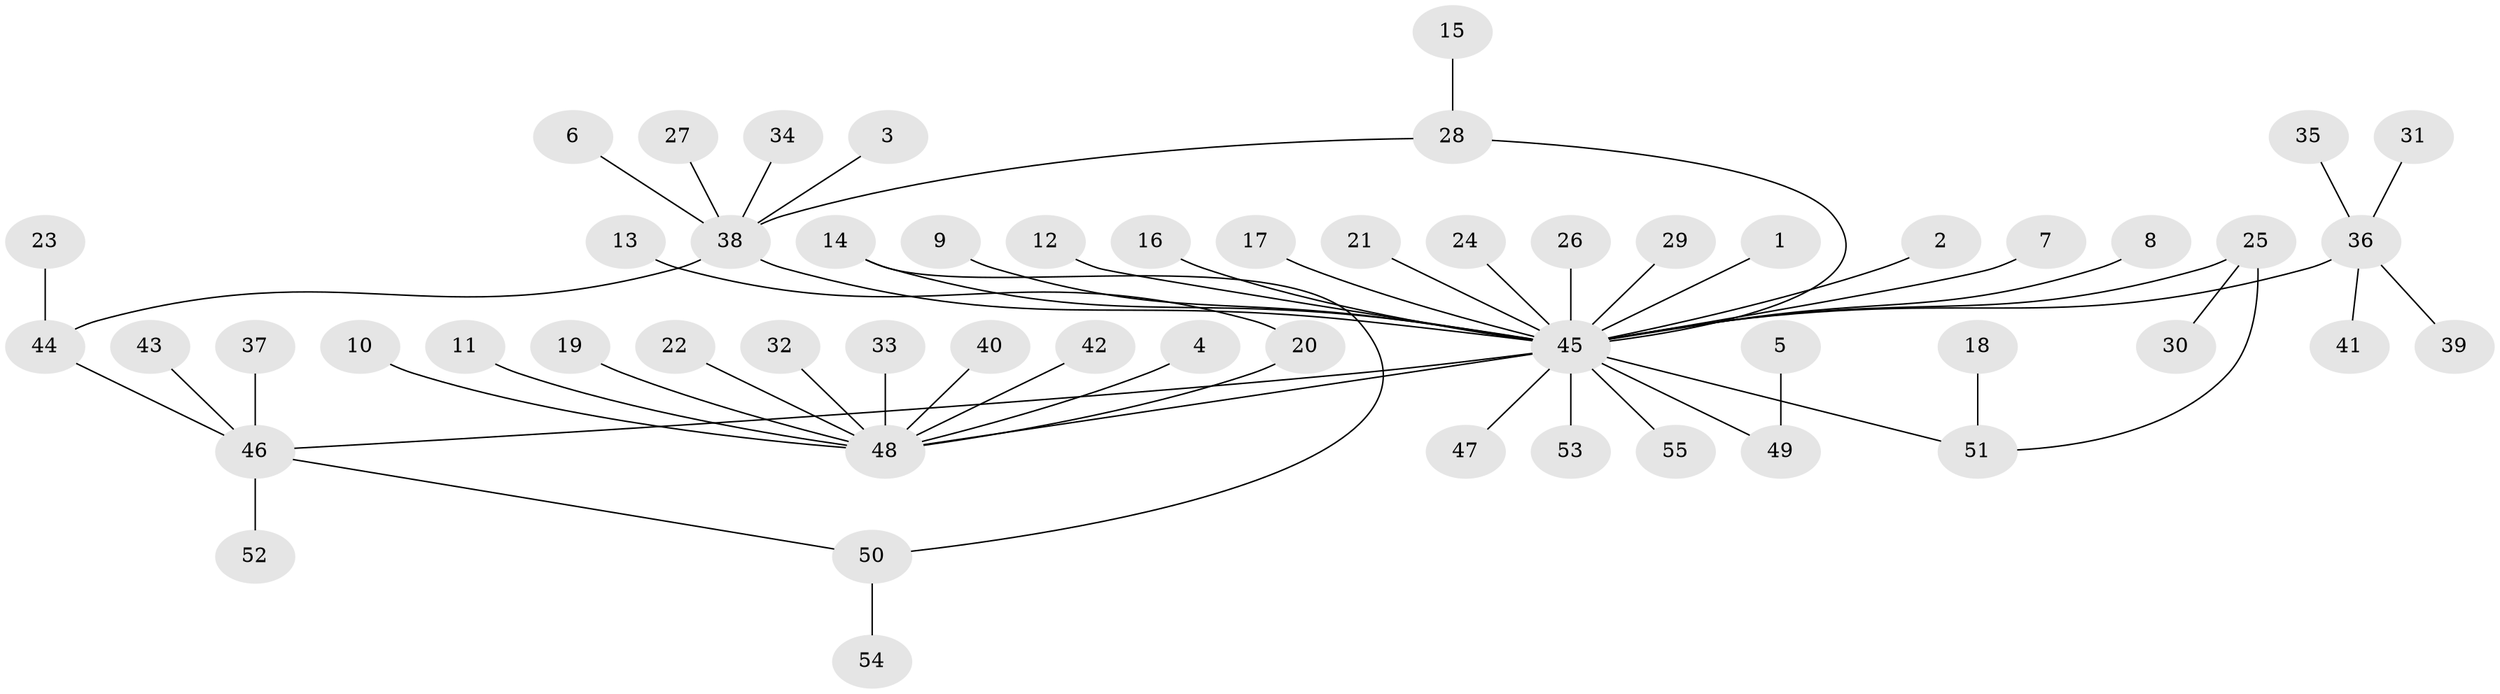 // original degree distribution, {2: 0.12727272727272726, 26: 0.00909090909090909, 1: 0.6636363636363637, 5: 0.05454545454545454, 9: 0.00909090909090909, 6: 0.02727272727272727, 7: 0.00909090909090909, 3: 0.06363636363636363, 4: 0.03636363636363636}
// Generated by graph-tools (version 1.1) at 2025/49/03/09/25 03:49:46]
// undirected, 55 vertices, 58 edges
graph export_dot {
graph [start="1"]
  node [color=gray90,style=filled];
  1;
  2;
  3;
  4;
  5;
  6;
  7;
  8;
  9;
  10;
  11;
  12;
  13;
  14;
  15;
  16;
  17;
  18;
  19;
  20;
  21;
  22;
  23;
  24;
  25;
  26;
  27;
  28;
  29;
  30;
  31;
  32;
  33;
  34;
  35;
  36;
  37;
  38;
  39;
  40;
  41;
  42;
  43;
  44;
  45;
  46;
  47;
  48;
  49;
  50;
  51;
  52;
  53;
  54;
  55;
  1 -- 45 [weight=1.0];
  2 -- 45 [weight=1.0];
  3 -- 38 [weight=1.0];
  4 -- 48 [weight=1.0];
  5 -- 49 [weight=1.0];
  6 -- 38 [weight=1.0];
  7 -- 45 [weight=1.0];
  8 -- 45 [weight=1.0];
  9 -- 45 [weight=1.0];
  10 -- 48 [weight=1.0];
  11 -- 48 [weight=1.0];
  12 -- 45 [weight=1.0];
  13 -- 20 [weight=1.0];
  14 -- 45 [weight=1.0];
  14 -- 50 [weight=1.0];
  15 -- 28 [weight=1.0];
  16 -- 45 [weight=1.0];
  17 -- 45 [weight=1.0];
  18 -- 51 [weight=1.0];
  19 -- 48 [weight=1.0];
  20 -- 48 [weight=1.0];
  21 -- 45 [weight=1.0];
  22 -- 48 [weight=1.0];
  23 -- 44 [weight=1.0];
  24 -- 45 [weight=1.0];
  25 -- 30 [weight=1.0];
  25 -- 45 [weight=1.0];
  25 -- 51 [weight=1.0];
  26 -- 45 [weight=1.0];
  27 -- 38 [weight=1.0];
  28 -- 38 [weight=1.0];
  28 -- 45 [weight=1.0];
  29 -- 45 [weight=1.0];
  31 -- 36 [weight=1.0];
  32 -- 48 [weight=1.0];
  33 -- 48 [weight=1.0];
  34 -- 38 [weight=1.0];
  35 -- 36 [weight=1.0];
  36 -- 39 [weight=1.0];
  36 -- 41 [weight=1.0];
  36 -- 45 [weight=1.0];
  37 -- 46 [weight=1.0];
  38 -- 44 [weight=1.0];
  38 -- 45 [weight=1.0];
  40 -- 48 [weight=1.0];
  42 -- 48 [weight=1.0];
  43 -- 46 [weight=1.0];
  44 -- 46 [weight=1.0];
  45 -- 46 [weight=1.0];
  45 -- 47 [weight=1.0];
  45 -- 48 [weight=1.0];
  45 -- 49 [weight=1.0];
  45 -- 51 [weight=1.0];
  45 -- 53 [weight=1.0];
  45 -- 55 [weight=1.0];
  46 -- 50 [weight=1.0];
  46 -- 52 [weight=1.0];
  50 -- 54 [weight=1.0];
}

